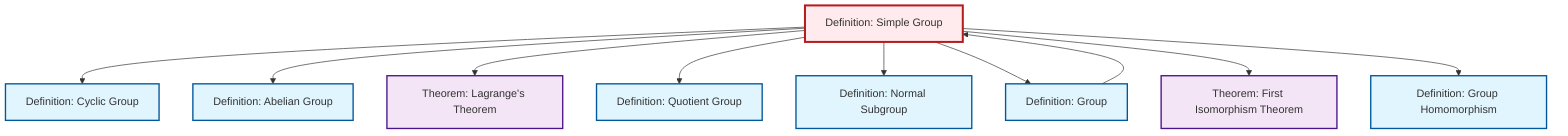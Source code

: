 graph TD
    classDef definition fill:#e1f5fe,stroke:#01579b,stroke-width:2px
    classDef theorem fill:#f3e5f5,stroke:#4a148c,stroke-width:2px
    classDef axiom fill:#fff3e0,stroke:#e65100,stroke-width:2px
    classDef example fill:#e8f5e9,stroke:#1b5e20,stroke-width:2px
    classDef current fill:#ffebee,stroke:#b71c1c,stroke-width:3px
    def-quotient-group["Definition: Quotient Group"]:::definition
    def-abelian-group["Definition: Abelian Group"]:::definition
    def-simple-group["Definition: Simple Group"]:::definition
    def-cyclic-group["Definition: Cyclic Group"]:::definition
    def-group["Definition: Group"]:::definition
    def-normal-subgroup["Definition: Normal Subgroup"]:::definition
    def-homomorphism["Definition: Group Homomorphism"]:::definition
    thm-lagrange["Theorem: Lagrange's Theorem"]:::theorem
    thm-first-isomorphism["Theorem: First Isomorphism Theorem"]:::theorem
    def-simple-group --> def-cyclic-group
    def-simple-group --> def-abelian-group
    def-simple-group --> thm-lagrange
    def-simple-group --> def-quotient-group
    def-simple-group --> def-normal-subgroup
    def-group --> def-simple-group
    def-simple-group --> def-group
    def-simple-group --> thm-first-isomorphism
    def-simple-group --> def-homomorphism
    class def-simple-group current
